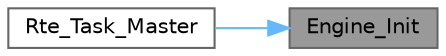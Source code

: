 digraph "Engine_Init"
{
 // LATEX_PDF_SIZE
  bgcolor="transparent";
  edge [fontname=Helvetica,fontsize=10,labelfontname=Helvetica,labelfontsize=10];
  node [fontname=Helvetica,fontsize=10,shape=box,height=0.2,width=0.4];
  rankdir="RL";
  Node1 [id="Node000001",label="Engine_Init",height=0.2,width=0.4,color="gray40", fillcolor="grey60", style="filled", fontcolor="black",tooltip="Engine module initialization function."];
  Node1 -> Node2 [id="edge1_Node000001_Node000002",dir="back",color="steelblue1",style="solid",tooltip=" "];
  Node2 [id="Node000002",label="Rte_Task_Master",height=0.2,width=0.4,color="grey40", fillcolor="white", style="filled",URL="$_rte_8c.html#a64a41eafc57522de06890f9bfcf3e26b",tooltip=" "];
}

